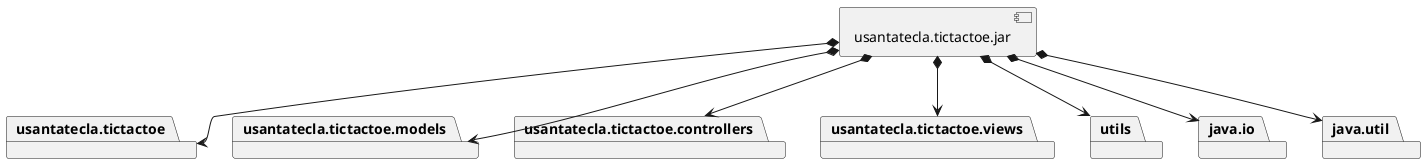 @startuml desarrolloImplementacion

package "  "  as usantatecla.tictactoe {
}
package "  "  as usantatecla.tictactoe.models {
}
package "  "  as usantatecla.tictactoe.controllers {
}
package "  "  as usantatecla.tictactoe.views {
}
package "  "  as utils {
}
package "  "  as java.io {
}
package "  "  as java.util {
}

[usantatecla.tictactoe.jar] as jar

jar *--> usantatecla.tictactoe
jar *--> usantatecla.tictactoe.models
jar *--> usantatecla.tictactoe.controllers
jar *--> usantatecla.tictactoe.views
jar *--> utils
jar *--> java.io
jar *--> java.util

@enduml
